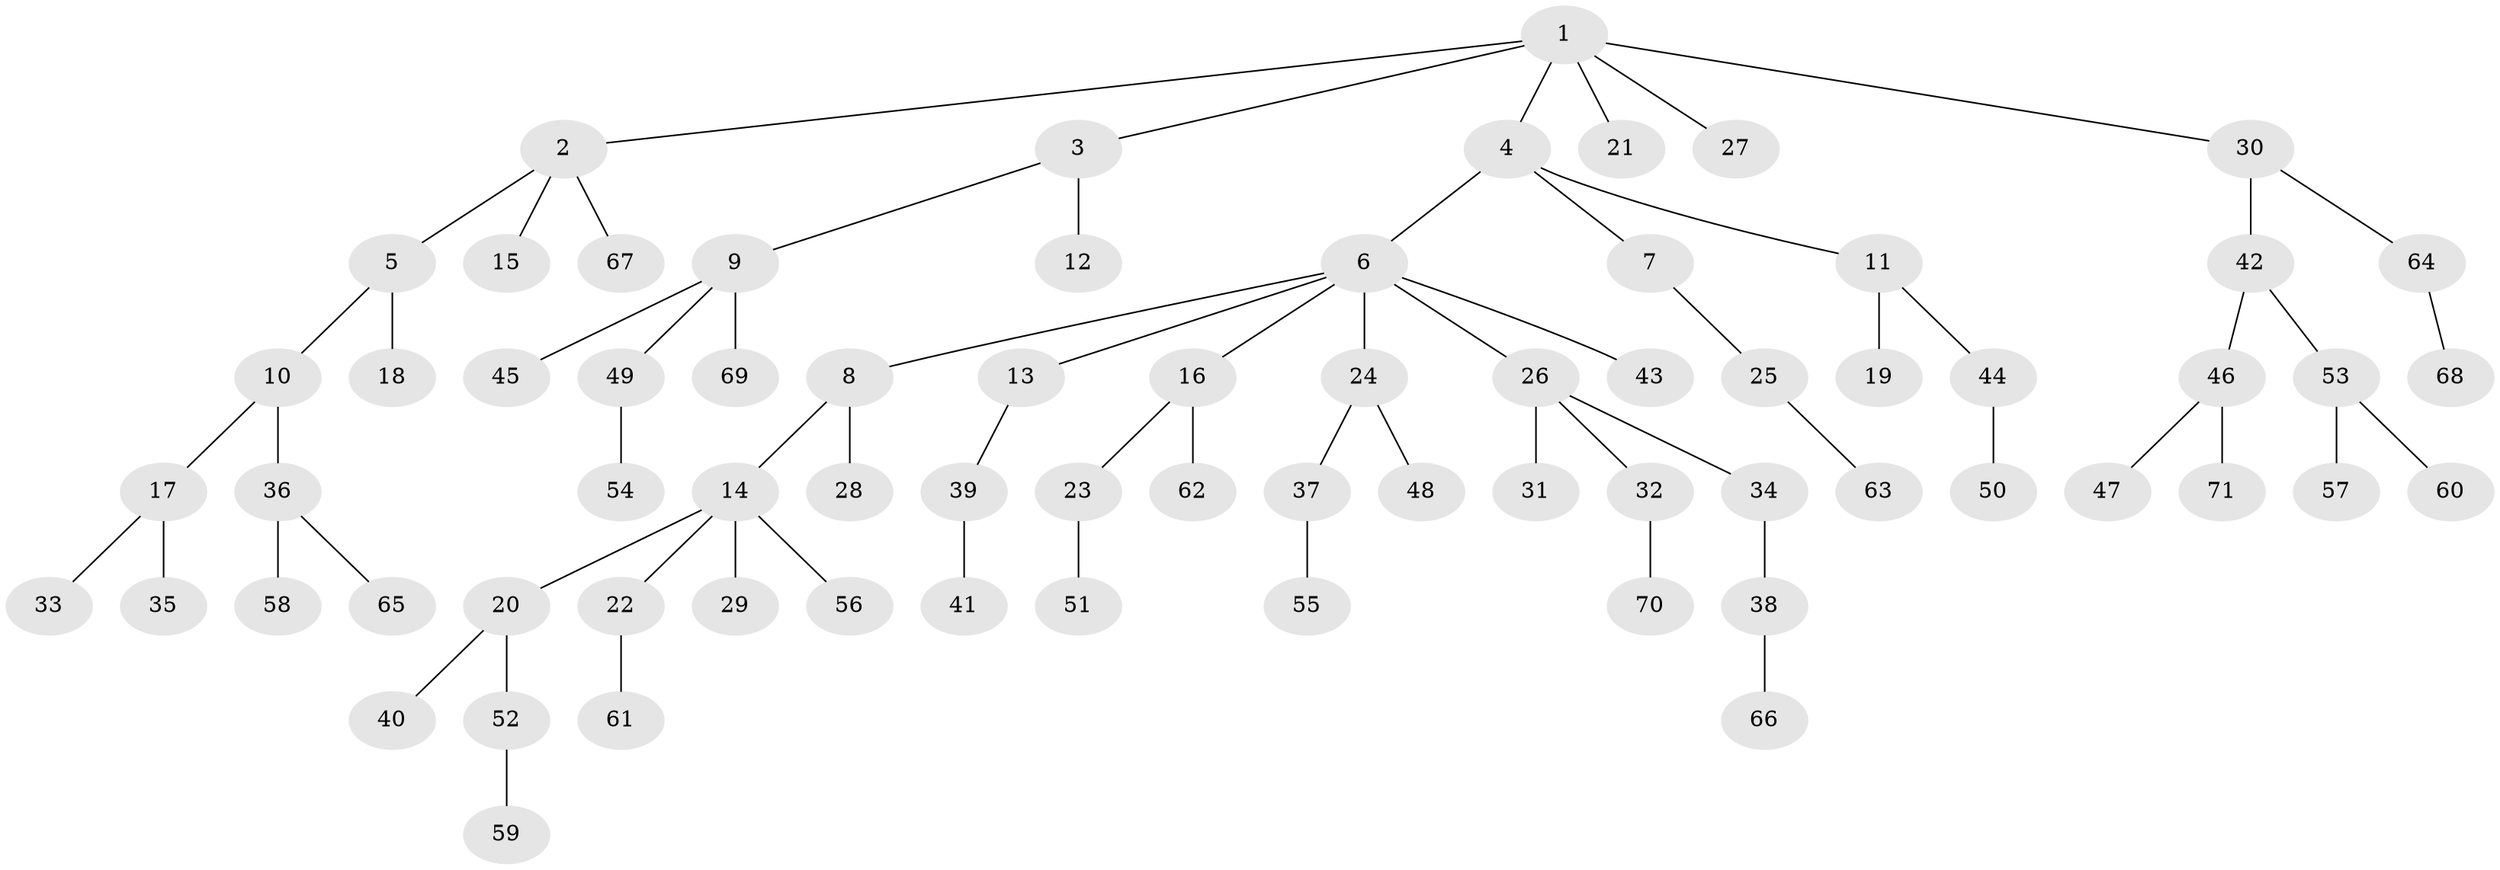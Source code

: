 // Generated by graph-tools (version 1.1) at 2025/26/03/09/25 03:26:23]
// undirected, 71 vertices, 70 edges
graph export_dot {
graph [start="1"]
  node [color=gray90,style=filled];
  1;
  2;
  3;
  4;
  5;
  6;
  7;
  8;
  9;
  10;
  11;
  12;
  13;
  14;
  15;
  16;
  17;
  18;
  19;
  20;
  21;
  22;
  23;
  24;
  25;
  26;
  27;
  28;
  29;
  30;
  31;
  32;
  33;
  34;
  35;
  36;
  37;
  38;
  39;
  40;
  41;
  42;
  43;
  44;
  45;
  46;
  47;
  48;
  49;
  50;
  51;
  52;
  53;
  54;
  55;
  56;
  57;
  58;
  59;
  60;
  61;
  62;
  63;
  64;
  65;
  66;
  67;
  68;
  69;
  70;
  71;
  1 -- 2;
  1 -- 3;
  1 -- 4;
  1 -- 21;
  1 -- 27;
  1 -- 30;
  2 -- 5;
  2 -- 15;
  2 -- 67;
  3 -- 9;
  3 -- 12;
  4 -- 6;
  4 -- 7;
  4 -- 11;
  5 -- 10;
  5 -- 18;
  6 -- 8;
  6 -- 13;
  6 -- 16;
  6 -- 24;
  6 -- 26;
  6 -- 43;
  7 -- 25;
  8 -- 14;
  8 -- 28;
  9 -- 45;
  9 -- 49;
  9 -- 69;
  10 -- 17;
  10 -- 36;
  11 -- 19;
  11 -- 44;
  13 -- 39;
  14 -- 20;
  14 -- 22;
  14 -- 29;
  14 -- 56;
  16 -- 23;
  16 -- 62;
  17 -- 33;
  17 -- 35;
  20 -- 40;
  20 -- 52;
  22 -- 61;
  23 -- 51;
  24 -- 37;
  24 -- 48;
  25 -- 63;
  26 -- 31;
  26 -- 32;
  26 -- 34;
  30 -- 42;
  30 -- 64;
  32 -- 70;
  34 -- 38;
  36 -- 58;
  36 -- 65;
  37 -- 55;
  38 -- 66;
  39 -- 41;
  42 -- 46;
  42 -- 53;
  44 -- 50;
  46 -- 47;
  46 -- 71;
  49 -- 54;
  52 -- 59;
  53 -- 57;
  53 -- 60;
  64 -- 68;
}
